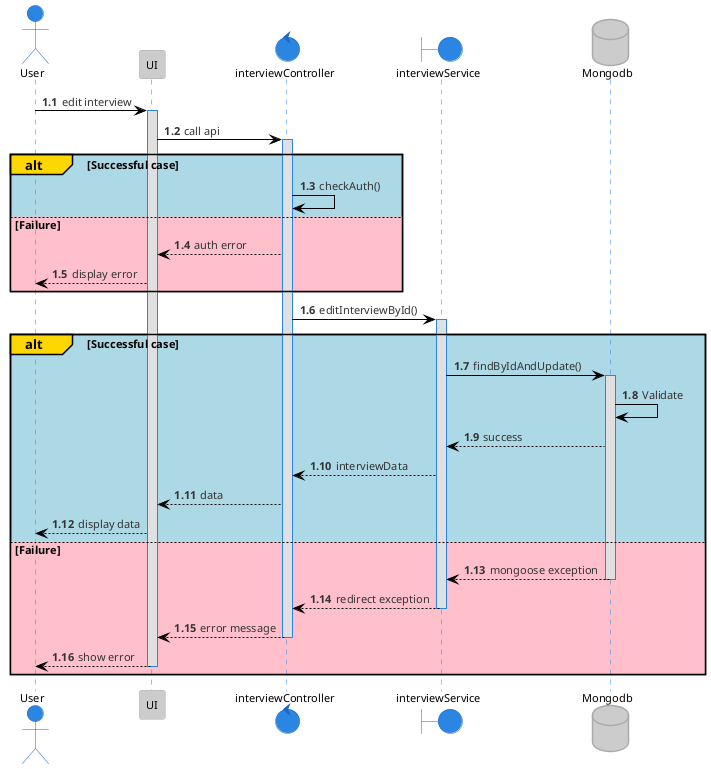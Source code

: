 @startuml edit Interview 
!theme reddress-lightblue

autonumber 1.1
actor User
participant UI
control  interviewController
boundary interviewService
database Mongodb


User -> UI: edit interview
activate UI
UI -> interviewController: call api
activate interviewController

alt#Gold #LightBlue Successful case
    interviewController -> interviewController: checkAuth()
else #Pink Failure
    interviewController --> UI: auth error
    UI --> User: display error
end

interviewController -> interviewService: editInterviewById()

alt#Gold #LightBlue Successful case
    activate interviewService
    interviewService -> Mongodb: findByIdAndUpdate()
    activate Mongodb
    Mongodb -> Mongodb: Validate
    Mongodb --> interviewService: success
    interviewService --> interviewController: interviewData
    interviewController --> UI: data
    UI --> User: display data
else #Pink Failure
    Mongodb --> interviewService: mongoose exception
    deactivate Mongodb
    interviewService --> interviewController: redirect exception
    deactivate interviewService
    interviewController --> UI: error message
    deactivate interviewController
    UI --> User: show error
    deactivate UI
end


@enduml
